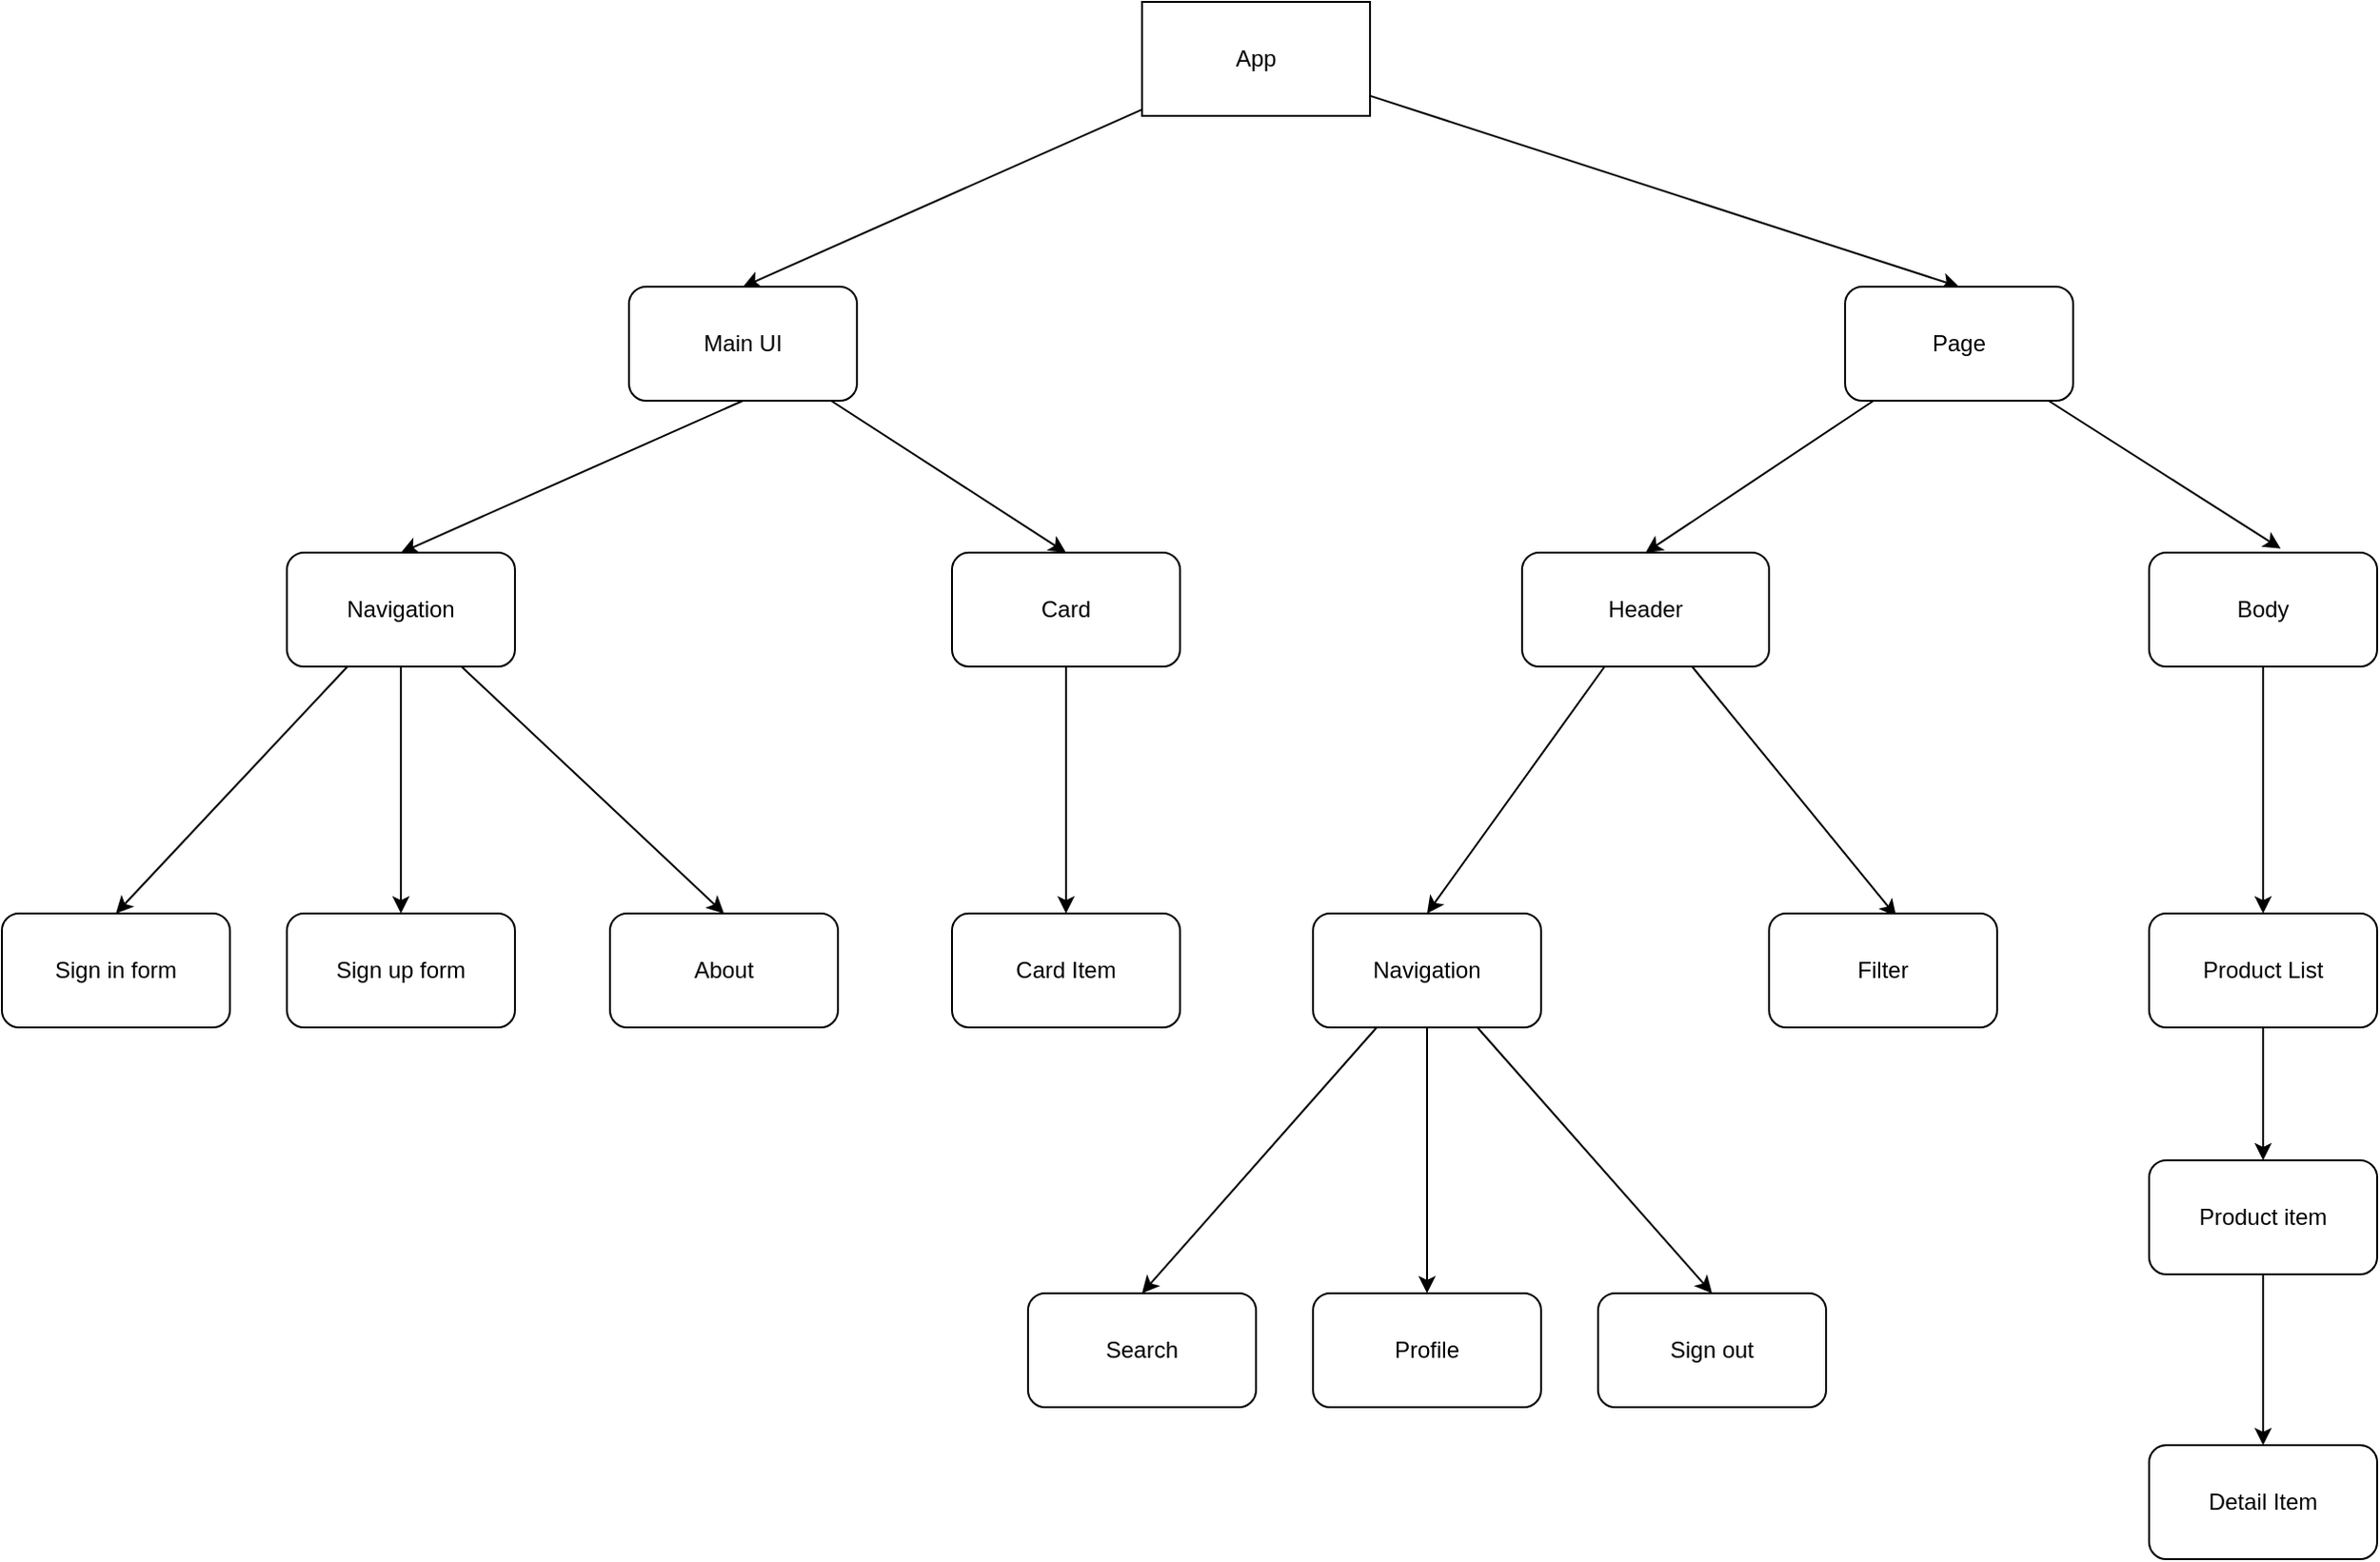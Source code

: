 <mxfile>
    <diagram id="3_Tu6zt3HJlKLqvtQnSL" name="Page-1">
        <mxGraphModel dx="2154" dy="846" grid="1" gridSize="10" guides="1" tooltips="1" connect="1" arrows="1" fold="1" page="1" pageScale="1" pageWidth="850" pageHeight="1100" math="0" shadow="0">
            <root>
                <mxCell id="0"/>
                <mxCell id="1" parent="0"/>
                <mxCell id="24" style="edgeStyle=none;html=1;entryX=0.5;entryY=0;entryDx=0;entryDy=0;" edge="1" parent="1" source="2" target="4">
                    <mxGeometry relative="1" as="geometry"/>
                </mxCell>
                <mxCell id="26" style="edgeStyle=none;html=1;entryX=0.5;entryY=0;entryDx=0;entryDy=0;" edge="1" parent="1" source="2" target="6">
                    <mxGeometry relative="1" as="geometry"/>
                </mxCell>
                <mxCell id="2" value="App" style="rounded=0;whiteSpace=wrap;html=1;" vertex="1" parent="1">
                    <mxGeometry x="30" y="80" width="120" height="60" as="geometry"/>
                </mxCell>
                <mxCell id="13" style="edgeStyle=none;html=1;entryX=0.5;entryY=0;entryDx=0;entryDy=0;exitX=0.5;exitY=1;exitDx=0;exitDy=0;" edge="1" parent="1" source="4" target="11">
                    <mxGeometry relative="1" as="geometry"/>
                </mxCell>
                <mxCell id="51" style="edgeStyle=none;html=1;entryX=0.5;entryY=0;entryDx=0;entryDy=0;" edge="1" parent="1" source="4" target="50">
                    <mxGeometry relative="1" as="geometry"/>
                </mxCell>
                <mxCell id="4" value="Main UI" style="rounded=1;whiteSpace=wrap;html=1;" vertex="1" parent="1">
                    <mxGeometry x="-240" y="230" width="120" height="60" as="geometry"/>
                </mxCell>
                <mxCell id="28" style="edgeStyle=none;html=1;entryX=0.5;entryY=0;entryDx=0;entryDy=0;" edge="1" parent="1" source="6" target="9">
                    <mxGeometry relative="1" as="geometry"/>
                </mxCell>
                <mxCell id="29" style="edgeStyle=none;html=1;entryX=0.577;entryY=-0.035;entryDx=0;entryDy=0;entryPerimeter=0;" edge="1" parent="1" source="6" target="10">
                    <mxGeometry relative="1" as="geometry"/>
                </mxCell>
                <mxCell id="6" value="Page" style="rounded=1;whiteSpace=wrap;html=1;" vertex="1" parent="1">
                    <mxGeometry x="400" y="230" width="120" height="60" as="geometry"/>
                </mxCell>
                <mxCell id="32" style="edgeStyle=none;html=1;entryX=0.5;entryY=0;entryDx=0;entryDy=0;" edge="1" parent="1" source="9" target="31">
                    <mxGeometry relative="1" as="geometry"/>
                </mxCell>
                <mxCell id="33" style="edgeStyle=none;html=1;entryX=0.558;entryY=0.028;entryDx=0;entryDy=0;entryPerimeter=0;" edge="1" parent="1" source="9" target="30">
                    <mxGeometry relative="1" as="geometry"/>
                </mxCell>
                <mxCell id="9" value="Header" style="rounded=1;whiteSpace=wrap;html=1;" vertex="1" parent="1">
                    <mxGeometry x="230" y="370" width="130" height="60" as="geometry"/>
                </mxCell>
                <mxCell id="38" style="edgeStyle=none;html=1;entryX=0.5;entryY=0;entryDx=0;entryDy=0;" edge="1" parent="1" source="10" target="37">
                    <mxGeometry relative="1" as="geometry"/>
                </mxCell>
                <mxCell id="10" value="Body" style="rounded=1;whiteSpace=wrap;html=1;" vertex="1" parent="1">
                    <mxGeometry x="560" y="370" width="120" height="60" as="geometry"/>
                </mxCell>
                <mxCell id="20" style="edgeStyle=none;html=1;entryX=0.5;entryY=0;entryDx=0;entryDy=0;" edge="1" parent="1" source="11" target="18">
                    <mxGeometry relative="1" as="geometry"/>
                </mxCell>
                <mxCell id="21" style="edgeStyle=none;html=1;entryX=0.5;entryY=0;entryDx=0;entryDy=0;" edge="1" parent="1" source="11" target="17">
                    <mxGeometry relative="1" as="geometry"/>
                </mxCell>
                <mxCell id="52" style="edgeStyle=none;html=1;entryX=0.5;entryY=0;entryDx=0;entryDy=0;" edge="1" parent="1" source="11" target="19">
                    <mxGeometry relative="1" as="geometry"/>
                </mxCell>
                <mxCell id="11" value="Navigation" style="rounded=1;whiteSpace=wrap;html=1;" vertex="1" parent="1">
                    <mxGeometry x="-420" y="370" width="120" height="60" as="geometry"/>
                </mxCell>
                <mxCell id="16" value="Card Item" style="rounded=1;whiteSpace=wrap;html=1;" vertex="1" parent="1">
                    <mxGeometry x="-70" y="560" width="120" height="60" as="geometry"/>
                </mxCell>
                <mxCell id="17" value="Sign up form" style="rounded=1;whiteSpace=wrap;html=1;" vertex="1" parent="1">
                    <mxGeometry x="-420" y="560" width="120" height="60" as="geometry"/>
                </mxCell>
                <mxCell id="18" value="Sign in form" style="rounded=1;whiteSpace=wrap;html=1;" vertex="1" parent="1">
                    <mxGeometry x="-570" y="560" width="120" height="60" as="geometry"/>
                </mxCell>
                <mxCell id="19" value="About" style="rounded=1;whiteSpace=wrap;html=1;" vertex="1" parent="1">
                    <mxGeometry x="-250" y="560" width="120" height="60" as="geometry"/>
                </mxCell>
                <mxCell id="30" value="Filter" style="rounded=1;whiteSpace=wrap;html=1;" vertex="1" parent="1">
                    <mxGeometry x="360" y="560" width="120" height="60" as="geometry"/>
                </mxCell>
                <mxCell id="43" style="edgeStyle=none;html=1;entryX=0.5;entryY=0;entryDx=0;entryDy=0;" edge="1" parent="1" source="31" target="42">
                    <mxGeometry relative="1" as="geometry"/>
                </mxCell>
                <mxCell id="48" style="edgeStyle=none;html=1;entryX=0.5;entryY=0;entryDx=0;entryDy=0;" edge="1" parent="1" source="31" target="46">
                    <mxGeometry relative="1" as="geometry"/>
                </mxCell>
                <mxCell id="49" style="edgeStyle=none;html=1;entryX=0.5;entryY=0;entryDx=0;entryDy=0;" edge="1" parent="1" source="31" target="45">
                    <mxGeometry relative="1" as="geometry"/>
                </mxCell>
                <mxCell id="31" value="Navigation" style="rounded=1;whiteSpace=wrap;html=1;" vertex="1" parent="1">
                    <mxGeometry x="120" y="560" width="120" height="60" as="geometry"/>
                </mxCell>
                <mxCell id="36" value="Detail Item&lt;br&gt;" style="rounded=1;whiteSpace=wrap;html=1;" vertex="1" parent="1">
                    <mxGeometry x="560" y="840" width="120" height="60" as="geometry"/>
                </mxCell>
                <mxCell id="41" style="edgeStyle=none;html=1;entryX=0.5;entryY=0;entryDx=0;entryDy=0;" edge="1" parent="1" source="37" target="40">
                    <mxGeometry relative="1" as="geometry"/>
                </mxCell>
                <mxCell id="37" value="Product List" style="rounded=1;whiteSpace=wrap;html=1;" vertex="1" parent="1">
                    <mxGeometry x="560" y="560" width="120" height="60" as="geometry"/>
                </mxCell>
                <mxCell id="44" style="edgeStyle=none;html=1;entryX=0.5;entryY=0;entryDx=0;entryDy=0;" edge="1" parent="1" source="40" target="36">
                    <mxGeometry relative="1" as="geometry"/>
                </mxCell>
                <mxCell id="40" value="Product item" style="rounded=1;whiteSpace=wrap;html=1;" vertex="1" parent="1">
                    <mxGeometry x="560" y="690" width="120" height="60" as="geometry"/>
                </mxCell>
                <mxCell id="42" value="Sign out" style="rounded=1;whiteSpace=wrap;html=1;" vertex="1" parent="1">
                    <mxGeometry x="270" y="760" width="120" height="60" as="geometry"/>
                </mxCell>
                <mxCell id="45" value="Profile" style="rounded=1;whiteSpace=wrap;html=1;" vertex="1" parent="1">
                    <mxGeometry x="120" y="760" width="120" height="60" as="geometry"/>
                </mxCell>
                <mxCell id="46" value="Search" style="rounded=1;whiteSpace=wrap;html=1;" vertex="1" parent="1">
                    <mxGeometry x="-30" y="760" width="120" height="60" as="geometry"/>
                </mxCell>
                <mxCell id="53" style="edgeStyle=none;html=1;entryX=0.5;entryY=0;entryDx=0;entryDy=0;" edge="1" parent="1" source="50" target="16">
                    <mxGeometry relative="1" as="geometry">
                        <mxPoint x="-70" y="550" as="targetPoint"/>
                    </mxGeometry>
                </mxCell>
                <mxCell id="50" value="Card" style="rounded=1;whiteSpace=wrap;html=1;" vertex="1" parent="1">
                    <mxGeometry x="-70" y="370" width="120" height="60" as="geometry"/>
                </mxCell>
            </root>
        </mxGraphModel>
    </diagram>
</mxfile>
